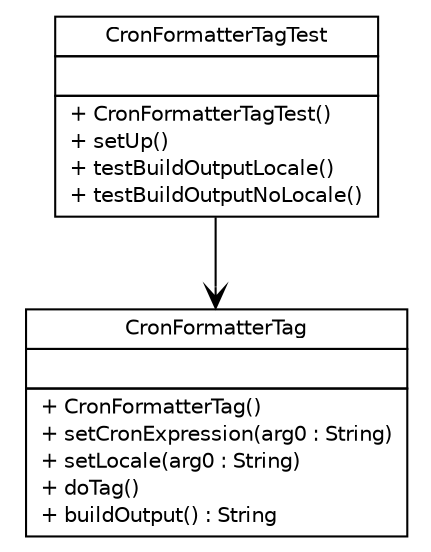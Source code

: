 #!/usr/local/bin/dot
#
# Class diagram 
# Generated by UMLGraph version R5_6-24-gf6e263 (http://www.umlgraph.org/)
#

digraph G {
	edge [fontname="Helvetica",fontsize=10,labelfontname="Helvetica",labelfontsize=10];
	node [fontname="Helvetica",fontsize=10,shape=plaintext];
	nodesep=0.25;
	ranksep=0.5;
	// nl.b3p.web.jsp.CronFormatterTagTest
	c0 [label=<<table title="nl.b3p.web.jsp.CronFormatterTagTest" border="0" cellborder="1" cellspacing="0" cellpadding="2" port="p" href="./CronFormatterTagTest.html">
		<tr><td><table border="0" cellspacing="0" cellpadding="1">
<tr><td align="center" balign="center"> CronFormatterTagTest </td></tr>
		</table></td></tr>
		<tr><td><table border="0" cellspacing="0" cellpadding="1">
<tr><td align="left" balign="left">  </td></tr>
		</table></td></tr>
		<tr><td><table border="0" cellspacing="0" cellpadding="1">
<tr><td align="left" balign="left"> + CronFormatterTagTest() </td></tr>
<tr><td align="left" balign="left"> + setUp() </td></tr>
<tr><td align="left" balign="left"> + testBuildOutputLocale() </td></tr>
<tr><td align="left" balign="left"> + testBuildOutputNoLocale() </td></tr>
		</table></td></tr>
		</table>>, URL="./CronFormatterTagTest.html", fontname="Helvetica", fontcolor="black", fontsize=10.0];
	// nl.b3p.web.jsp.CronFormatterTagTest NAVASSOC nl.b3p.web.jsp.CronFormatterTag
	c0:p -> c1:p [taillabel="", label="", headlabel="", fontname="Helvetica", fontcolor="black", fontsize=10.0, color="black", arrowhead=open];
	// nl.b3p.web.jsp.CronFormatterTag
	c1 [label=<<table title="nl.b3p.web.jsp.CronFormatterTag" border="0" cellborder="1" cellspacing="0" cellpadding="2" port="p">
		<tr><td><table border="0" cellspacing="0" cellpadding="1">
<tr><td align="center" balign="center"> CronFormatterTag </td></tr>
		</table></td></tr>
		<tr><td><table border="0" cellspacing="0" cellpadding="1">
<tr><td align="left" balign="left">  </td></tr>
		</table></td></tr>
		<tr><td><table border="0" cellspacing="0" cellpadding="1">
<tr><td align="left" balign="left"> + CronFormatterTag() </td></tr>
<tr><td align="left" balign="left"> + setCronExpression(arg0 : String) </td></tr>
<tr><td align="left" balign="left"> + setLocale(arg0 : String) </td></tr>
<tr><td align="left" balign="left"> + doTag() </td></tr>
<tr><td align="left" balign="left"> + buildOutput() : String </td></tr>
		</table></td></tr>
		</table>>, URL="null", fontname="Helvetica", fontcolor="black", fontsize=10.0];
}

